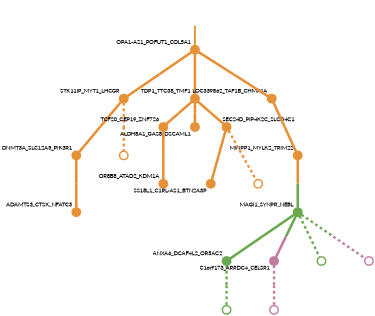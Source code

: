 strict digraph  {
graph[splines=false]; nodesep=0.7; rankdir=TB; ranksep=0.6; forcelabels=true; dpi=600; size=2.5;
0 [color="#e69138ff", fillcolor="#e69138ff", fixedsize=true, fontname=Lato, fontsize="12pt", height="0.25", label="", penwidth=3, shape=circle, style=filled, xlabel="OPA1-AS1_POFUT1_COL5A1"];
2 [color="#e69138ff", fillcolor="#e69138ff", fixedsize=true, fontname=Lato, fontsize="12pt", height="0.25", label="", penwidth=3, shape=circle, style=filled, xlabel=STK11IP_MYT1_LHCGR];
3 [color="#e69138ff", fillcolor="#e69138ff", fixedsize=true, fontname=Lato, fontsize="12pt", height="0.25", label="", penwidth=3, shape=circle, style=filled, xlabel=TDP1_TTC38_TMF1];
11 [color="#e69138ff", fillcolor="#e69138ff", fixedsize=true, fontname=Lato, fontsize="12pt", height="0.25", label="", penwidth=3, shape=circle, style=filled, xlabel=LOC339862_TAF1B_CHMP1A];
1 [color="#e69138ff", fillcolor="#e69138ff", fixedsize=true, fontname=Lato, fontsize="12pt", height="0.25", label="", penwidth=3, shape=circle, style=filled, xlabel=DNMT3A_SLC12A5_PIK3R1];
4 [color="#e69138ff", fillcolor="#e69138ff", fixedsize=true, fontname=Lato, fontsize="12pt", height="0.25", label="", penwidth=3, shape=circle, style=filled, xlabel=ADAMTS3_CTSK_NFATC3];
19 [color="#e69138ff", fillcolor="#e69138ff", fixedsize=true, fontname=Lato, fontsize="12pt", height="0.25", label="", penwidth=3, shape=circle, style=solid, xlabel=""];
12 [color="#e69138ff", fillcolor="#e69138ff", fixedsize=true, fontname=Lato, fontsize="12pt", height="0.25", label="", penwidth=3, shape=circle, style=filled, xlabel=TCF20_CEP19_ZNF726];
13 [color="#e69138ff", fillcolor="#e69138ff", fixedsize=true, fontname=Lato, fontsize="12pt", height="0.25", label="", penwidth=3, shape=circle, style=filled, xlabel=ALDH8A1_GAS8_DSCAML1];
14 [color="#e69138ff", fillcolor="#e69138ff", fixedsize=true, fontname=Lato, fontsize="12pt", height="0.25", label="", penwidth=3, shape=circle, style=filled, xlabel=SEC24D_PIP4K2C_SLCO4C1];
5 [color="#6aa84fff", fillcolor="#6aa84fff", fixedsize=true, fontname=Lato, fontsize="12pt", height="0.25", label="", penwidth=3, shape=circle, style=filled, xlabel=ANXA6_DCAF4L2_OR5AC2];
15 [color="#6aa84fff", fillcolor="#6aa84fff", fixedsize=true, fontname=Lato, fontsize="12pt", height="0.25", label="", penwidth=3, shape=circle, style=solid, xlabel=""];
7 [color="#6aa84fff", fillcolor="#6aa84fff", fixedsize=true, fontname=Lato, fontsize="12pt", height="0.25", label="", penwidth=3, shape=circle, style=filled, xlabel=MAGI1_SYNPR_NEBL];
9 [color="#c27ba0ff", fillcolor="#c27ba0ff", fixedsize=true, fontname=Lato, fontsize="12pt", height="0.25", label="", penwidth=3, shape=circle, style=filled, xlabel=C1orf173_ARRDC4_CELSR1];
16 [color="#6aa84fff", fillcolor="#6aa84fff", fixedsize=true, fontname=Lato, fontsize="12pt", height="0.25", label="", penwidth=3, shape=circle, style=solid, xlabel=""];
17 [color="#c27ba0ff", fillcolor="#c27ba0ff", fixedsize=true, fontname=Lato, fontsize="12pt", height="0.25", label="", penwidth=3, shape=circle, style=solid, xlabel=""];
18 [color="#c27ba0ff", fillcolor="#c27ba0ff", fixedsize=true, fontname=Lato, fontsize="12pt", height="0.25", label="", penwidth=3, shape=circle, style=solid, xlabel=""];
10 [color="#e69138ff", fillcolor="#e69138ff", fixedsize=true, fontname=Lato, fontsize="12pt", height="0.25", label="", penwidth=3, shape=circle, style=filled, xlabel=MINPP1_MYLK2_TRIM22];
6 [color="#e69138ff", fillcolor="#e69138ff", fixedsize=true, fontname=Lato, fontsize="12pt", height="0.25", label="", penwidth=3, shape=circle, style=filled, xlabel=OR8B8_ATAD2_KDM1A];
8 [color="#e69138ff", fillcolor="#e69138ff", fixedsize=true, fontname=Lato, fontsize="12pt", height="0.25", label="", penwidth=3, shape=circle, style=filled, xlabel="SS18L1_C1RL-AS1_BTN2A3P"];
20 [color="#e69138ff", fillcolor="#e69138ff", fixedsize=true, fontname=Lato, fontsize="12pt", height="0.25", label="", penwidth=3, shape=circle, style=solid, xlabel=""];
normal [label="", penwidth=3, style=invis, xlabel="OPA1-AS1_POFUT1_COL5A1"];
0 -> 2  [arrowsize=0, color="#e69138ff;0.5:#e69138ff", minlen="2.0", penwidth="5.5", style=solid];
0 -> 3  [arrowsize=0, color="#e69138ff;0.5:#e69138ff", minlen="2.0", penwidth="5.5", style=solid];
0 -> 11  [arrowsize=0, color="#e69138ff;0.5:#e69138ff", minlen="2.0", penwidth="5.5", style=solid];
2 -> 1  [arrowsize=0, color="#e69138ff;0.5:#e69138ff", minlen="2.0", penwidth="5.5", style=solid];
2 -> 19  [arrowsize=0, color="#e69138ff;0.5:#e69138ff", minlen="2.0", penwidth=5, style=dashed];
3 -> 12  [arrowsize=0, color="#e69138ff;0.5:#e69138ff", minlen="1.8000000715255737", penwidth="5.5", style=solid];
3 -> 13  [arrowsize=0, color="#e69138ff;0.5:#e69138ff", minlen="1.0", penwidth="5.5", style=solid];
3 -> 14  [arrowsize=0, color="#e69138ff;0.5:#e69138ff", minlen="1.0", penwidth="5.5", style=solid];
11 -> 10  [arrowsize=0, color="#e69138ff;0.5:#e69138ff", minlen="2.0", penwidth="5.5", style=solid];
1 -> 4  [arrowsize=0, color="#e69138ff;0.5:#e69138ff", minlen="2.0", penwidth="5.5", style=solid];
12 -> 6  [arrowsize=0, color="#e69138ff;0.5:#e69138ff", minlen="2.0", penwidth="5.5", style=solid];
14 -> 8  [arrowsize=0, color="#e69138ff;0.5:#e69138ff", minlen="2.0", penwidth="5.5", style=solid];
14 -> 20  [arrowsize=0, color="#e69138ff;0.5:#e69138ff", minlen="2.0", penwidth=5, style=dashed];
5 -> 15  [arrowsize=0, color="#6aa84fff;0.5:#6aa84fff", minlen="2.0", penwidth=5, style=dashed];
7 -> 5  [arrowsize=0, color="#6aa84fff;0.5:#6aa84fff", minlen="2.0", penwidth="5.5", style=solid];
7 -> 9  [arrowsize=0, color="#6aa84fff;0.5:#c27ba0ff", minlen="2.0", penwidth="5.5", style=solid];
7 -> 16  [arrowsize=0, color="#6aa84fff;0.5:#6aa84fff", minlen="2.0", penwidth=5, style=dashed];
7 -> 17  [arrowsize=0, color="#6aa84fff;0.5:#c27ba0ff", minlen="2.0", penwidth=5, style=dashed];
9 -> 18  [arrowsize=0, color="#c27ba0ff;0.5:#c27ba0ff", minlen="2.0", penwidth=5, style=dashed];
10 -> 7  [arrowsize=0, color="#e69138ff;0.5:#6aa84fff", minlen="2.0", penwidth="5.5", style=solid];
normal -> 0  [arrowsize=0, color="#e69138ff", label="", penwidth=4, style=solid];
}

